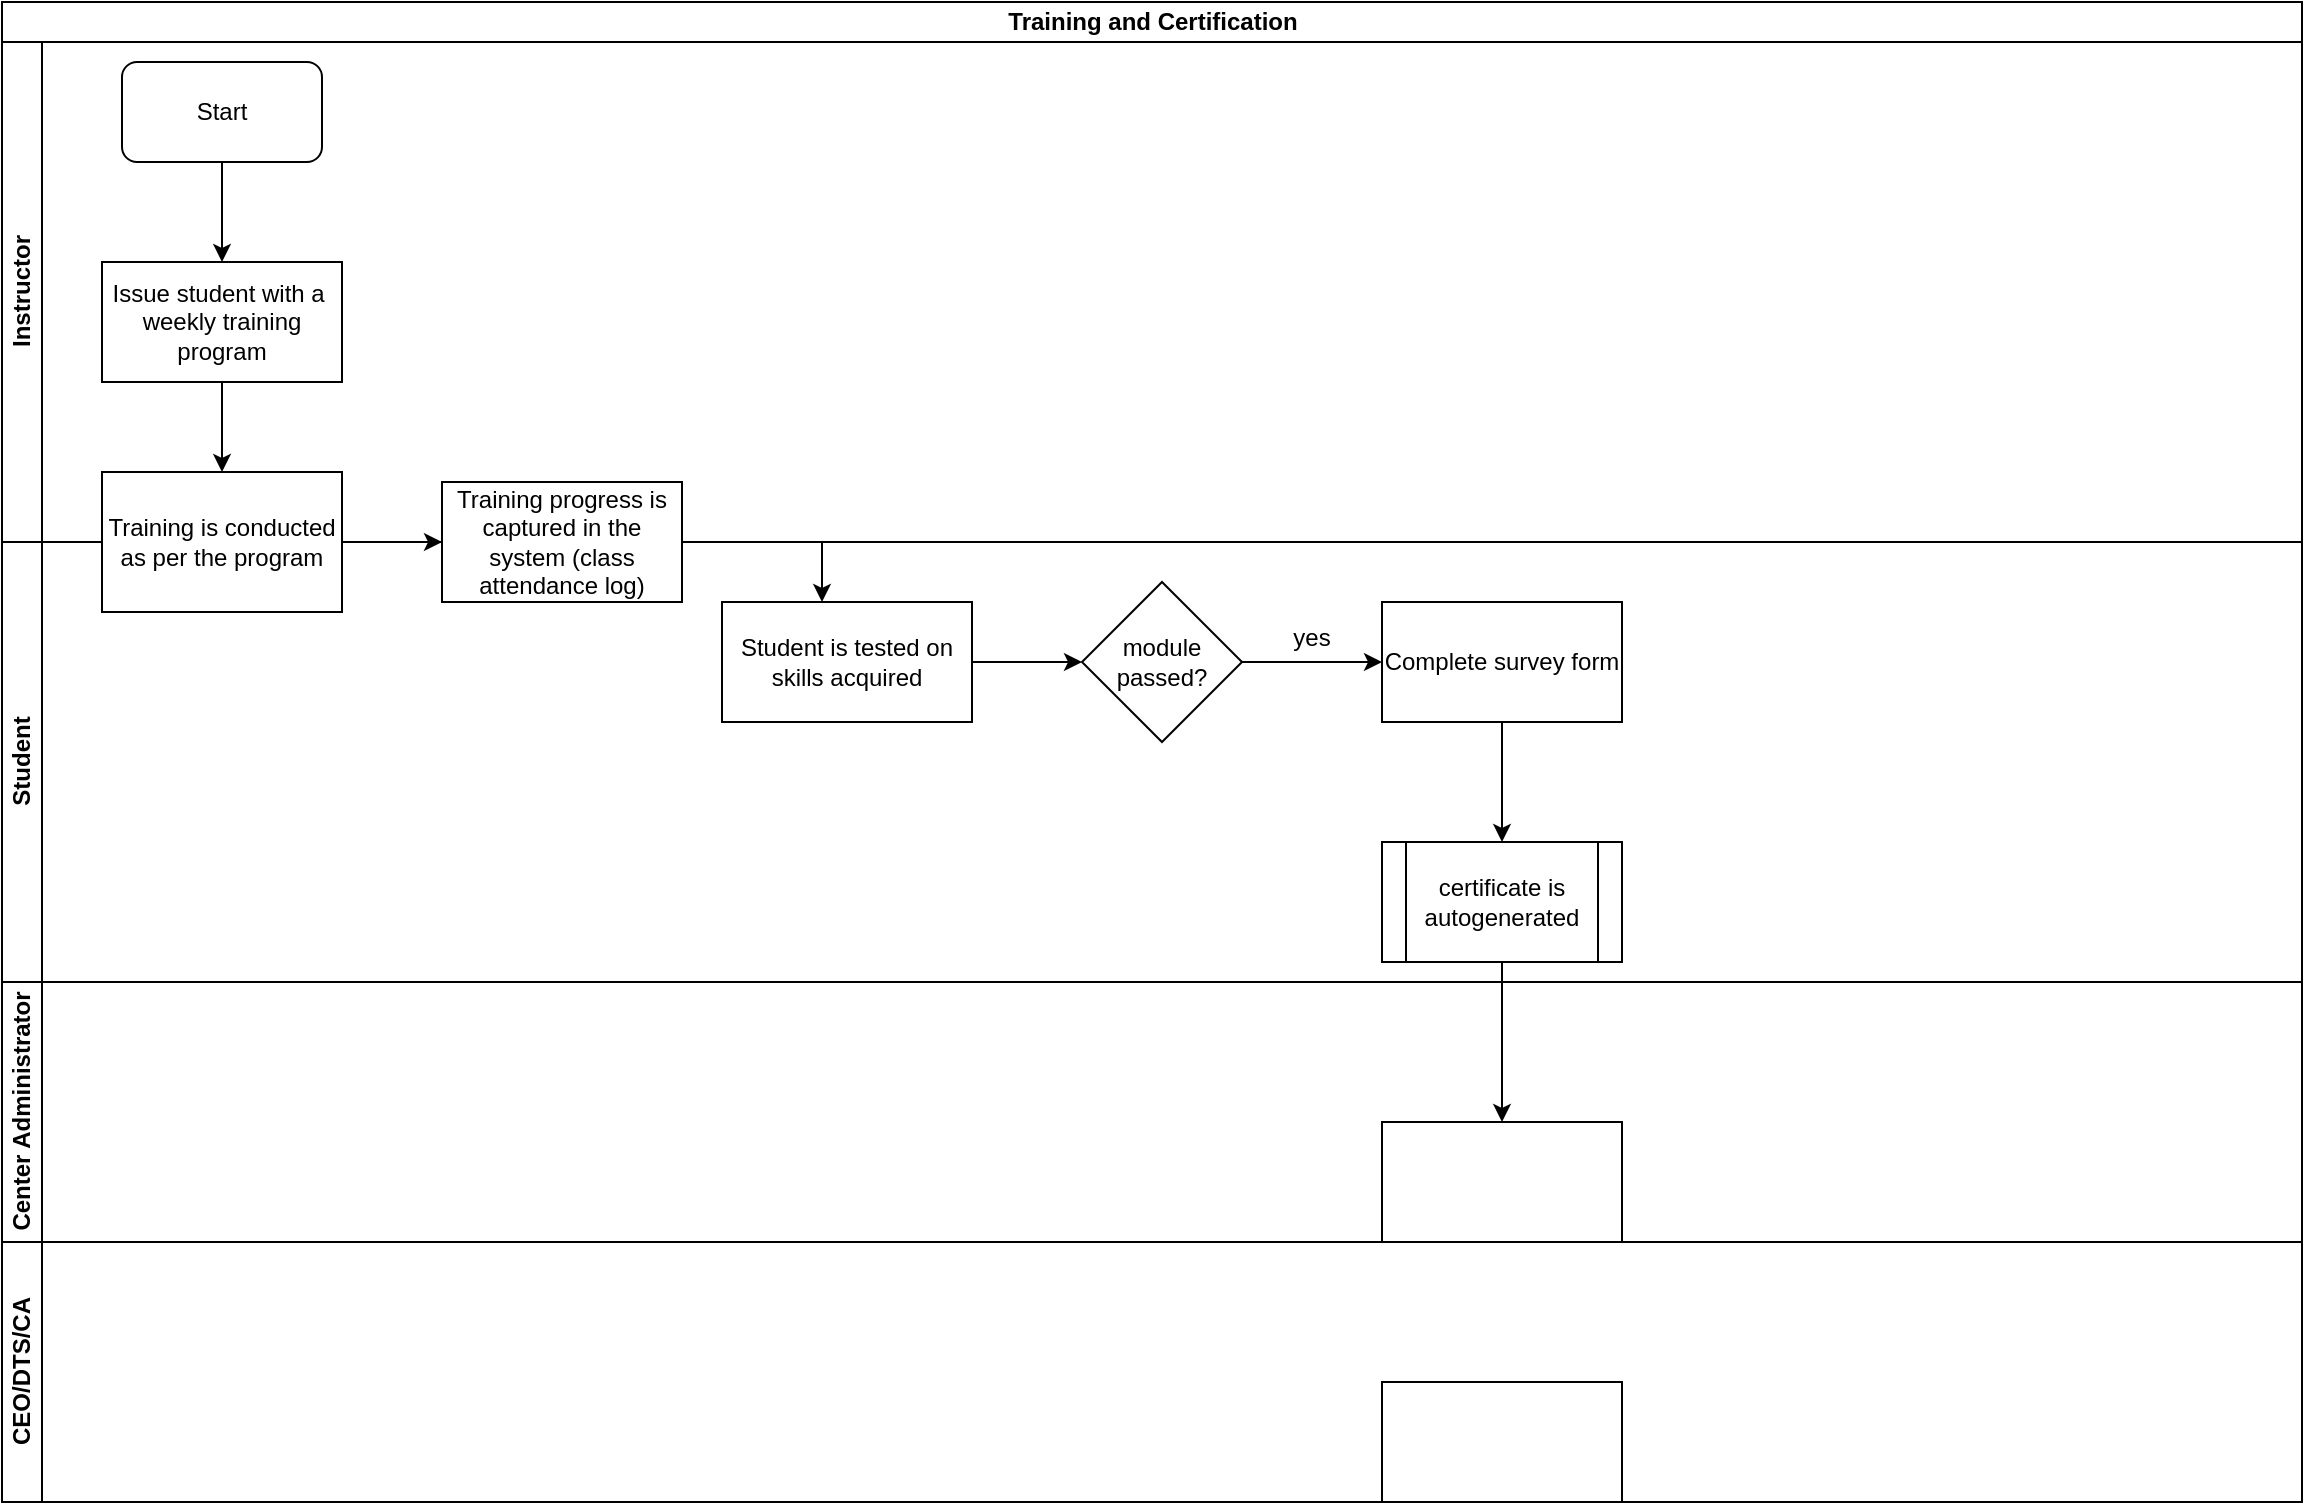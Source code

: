 <mxfile version="13.10.5" type="github">
  <diagram id="uGPZgziH7StoF2qraDm7" name="Page-1">
    <mxGraphModel dx="1038" dy="547" grid="1" gridSize="10" guides="1" tooltips="1" connect="1" arrows="1" fold="1" page="1" pageScale="1" pageWidth="1169" pageHeight="827" math="0" shadow="0">
      <root>
        <mxCell id="0" />
        <mxCell id="1" parent="0" />
        <mxCell id="TOX-AXd9uwdbG_oPJI73-1" value="Training and Certification" style="swimlane;html=1;childLayout=stackLayout;resizeParent=1;resizeParentMax=0;horizontal=1;startSize=20;horizontalStack=0;" vertex="1" parent="1">
          <mxGeometry x="10" y="10" width="1150" height="750" as="geometry" />
        </mxCell>
        <mxCell id="TOX-AXd9uwdbG_oPJI73-10" value="" style="edgeStyle=orthogonalEdgeStyle;rounded=0;orthogonalLoop=1;jettySize=auto;html=1;" edge="1" parent="TOX-AXd9uwdbG_oPJI73-1" source="TOX-AXd9uwdbG_oPJI73-8" target="TOX-AXd9uwdbG_oPJI73-9">
          <mxGeometry relative="1" as="geometry" />
        </mxCell>
        <mxCell id="TOX-AXd9uwdbG_oPJI73-2" value="Instructor" style="swimlane;html=1;startSize=20;horizontal=0;" vertex="1" parent="TOX-AXd9uwdbG_oPJI73-1">
          <mxGeometry y="20" width="1150" height="250" as="geometry" />
        </mxCell>
        <mxCell id="TOX-AXd9uwdbG_oPJI73-5" value="Start" style="rounded=1;whiteSpace=wrap;html=1;" vertex="1" parent="TOX-AXd9uwdbG_oPJI73-2">
          <mxGeometry x="60" y="10" width="100" height="50" as="geometry" />
        </mxCell>
        <mxCell id="TOX-AXd9uwdbG_oPJI73-8" value="Issue student with a&amp;nbsp; weekly training program" style="rounded=0;whiteSpace=wrap;html=1;" vertex="1" parent="TOX-AXd9uwdbG_oPJI73-2">
          <mxGeometry x="50" y="110" width="120" height="60" as="geometry" />
        </mxCell>
        <mxCell id="TOX-AXd9uwdbG_oPJI73-7" value="" style="edgeStyle=orthogonalEdgeStyle;rounded=0;orthogonalLoop=1;jettySize=auto;html=1;entryX=0.5;entryY=0;entryDx=0;entryDy=0;" edge="1" parent="TOX-AXd9uwdbG_oPJI73-2" source="TOX-AXd9uwdbG_oPJI73-5" target="TOX-AXd9uwdbG_oPJI73-8">
          <mxGeometry relative="1" as="geometry">
            <mxPoint x="110" y="135" as="targetPoint" />
          </mxGeometry>
        </mxCell>
        <mxCell id="TOX-AXd9uwdbG_oPJI73-3" value="Student" style="swimlane;html=1;startSize=20;horizontal=0;" vertex="1" parent="TOX-AXd9uwdbG_oPJI73-1">
          <mxGeometry y="270" width="1150" height="220" as="geometry" />
        </mxCell>
        <mxCell id="TOX-AXd9uwdbG_oPJI73-9" value="Training is conducted as per the program" style="whiteSpace=wrap;html=1;rounded=0;" vertex="1" parent="TOX-AXd9uwdbG_oPJI73-3">
          <mxGeometry x="50" y="-35" width="120" height="70" as="geometry" />
        </mxCell>
        <mxCell id="TOX-AXd9uwdbG_oPJI73-13" value="Student is tested on skills acquired" style="whiteSpace=wrap;html=1;rounded=0;" vertex="1" parent="TOX-AXd9uwdbG_oPJI73-3">
          <mxGeometry x="360" y="30" width="125" height="60" as="geometry" />
        </mxCell>
        <mxCell id="TOX-AXd9uwdbG_oPJI73-15" value="module passed?" style="rhombus;whiteSpace=wrap;html=1;rounded=0;" vertex="1" parent="TOX-AXd9uwdbG_oPJI73-3">
          <mxGeometry x="540" y="20" width="80" height="80" as="geometry" />
        </mxCell>
        <mxCell id="TOX-AXd9uwdbG_oPJI73-16" value="" style="edgeStyle=orthogonalEdgeStyle;rounded=0;orthogonalLoop=1;jettySize=auto;html=1;" edge="1" parent="TOX-AXd9uwdbG_oPJI73-3" source="TOX-AXd9uwdbG_oPJI73-13" target="TOX-AXd9uwdbG_oPJI73-15">
          <mxGeometry relative="1" as="geometry" />
        </mxCell>
        <mxCell id="TOX-AXd9uwdbG_oPJI73-19" value="yes" style="text;html=1;strokeColor=none;fillColor=none;align=center;verticalAlign=middle;whiteSpace=wrap;rounded=0;" vertex="1" parent="TOX-AXd9uwdbG_oPJI73-3">
          <mxGeometry x="635" y="38" width="40" height="20" as="geometry" />
        </mxCell>
        <mxCell id="TOX-AXd9uwdbG_oPJI73-17" value="Complete survey form" style="whiteSpace=wrap;html=1;rounded=0;" vertex="1" parent="TOX-AXd9uwdbG_oPJI73-3">
          <mxGeometry x="690" y="30" width="120" height="60" as="geometry" />
        </mxCell>
        <mxCell id="TOX-AXd9uwdbG_oPJI73-18" value="" style="edgeStyle=orthogonalEdgeStyle;rounded=0;orthogonalLoop=1;jettySize=auto;html=1;" edge="1" parent="TOX-AXd9uwdbG_oPJI73-3" source="TOX-AXd9uwdbG_oPJI73-15" target="TOX-AXd9uwdbG_oPJI73-17">
          <mxGeometry relative="1" as="geometry" />
        </mxCell>
        <mxCell id="TOX-AXd9uwdbG_oPJI73-21" value="" style="edgeStyle=orthogonalEdgeStyle;rounded=0;orthogonalLoop=1;jettySize=auto;html=1;entryX=0.5;entryY=0;entryDx=0;entryDy=0;" edge="1" parent="TOX-AXd9uwdbG_oPJI73-3" source="TOX-AXd9uwdbG_oPJI73-17" target="TOX-AXd9uwdbG_oPJI73-22">
          <mxGeometry relative="1" as="geometry">
            <mxPoint x="750" y="150" as="targetPoint" />
          </mxGeometry>
        </mxCell>
        <mxCell id="TOX-AXd9uwdbG_oPJI73-22" value="certificate is autogenerated" style="shape=process;whiteSpace=wrap;html=1;backgroundOutline=1;" vertex="1" parent="TOX-AXd9uwdbG_oPJI73-3">
          <mxGeometry x="690" y="150" width="120" height="60" as="geometry" />
        </mxCell>
        <mxCell id="TOX-AXd9uwdbG_oPJI73-4" value="Center Administrator" style="swimlane;html=1;startSize=20;horizontal=0;" vertex="1" parent="TOX-AXd9uwdbG_oPJI73-1">
          <mxGeometry y="490" width="1150" height="130" as="geometry" />
        </mxCell>
        <mxCell id="TOX-AXd9uwdbG_oPJI73-23" value="" style="whiteSpace=wrap;html=1;" vertex="1" parent="TOX-AXd9uwdbG_oPJI73-4">
          <mxGeometry x="690" y="70" width="120" height="60" as="geometry" />
        </mxCell>
        <mxCell id="TOX-AXd9uwdbG_oPJI73-24" value="" style="edgeStyle=orthogonalEdgeStyle;rounded=0;orthogonalLoop=1;jettySize=auto;html=1;" edge="1" parent="TOX-AXd9uwdbG_oPJI73-1" source="TOX-AXd9uwdbG_oPJI73-22" target="TOX-AXd9uwdbG_oPJI73-23">
          <mxGeometry relative="1" as="geometry" />
        </mxCell>
        <mxCell id="TOX-AXd9uwdbG_oPJI73-25" value="CEO/DTS/CA" style="swimlane;html=1;startSize=20;horizontal=0;" vertex="1" parent="TOX-AXd9uwdbG_oPJI73-1">
          <mxGeometry y="620" width="1150" height="130" as="geometry" />
        </mxCell>
        <mxCell id="TOX-AXd9uwdbG_oPJI73-26" value="" style="whiteSpace=wrap;html=1;" vertex="1" parent="TOX-AXd9uwdbG_oPJI73-25">
          <mxGeometry x="690" y="70" width="120" height="60" as="geometry" />
        </mxCell>
        <mxCell id="TOX-AXd9uwdbG_oPJI73-11" value="Training progress is captured in the system (class attendance log)" style="whiteSpace=wrap;html=1;rounded=0;" vertex="1" parent="1">
          <mxGeometry x="230" y="250" width="120" height="60" as="geometry" />
        </mxCell>
        <mxCell id="TOX-AXd9uwdbG_oPJI73-12" value="" style="edgeStyle=orthogonalEdgeStyle;rounded=0;orthogonalLoop=1;jettySize=auto;html=1;" edge="1" parent="1" source="TOX-AXd9uwdbG_oPJI73-9" target="TOX-AXd9uwdbG_oPJI73-11">
          <mxGeometry relative="1" as="geometry" />
        </mxCell>
        <mxCell id="TOX-AXd9uwdbG_oPJI73-14" value="" style="edgeStyle=orthogonalEdgeStyle;rounded=0;orthogonalLoop=1;jettySize=auto;html=1;exitX=1;exitY=0.5;exitDx=0;exitDy=0;" edge="1" parent="1" source="TOX-AXd9uwdbG_oPJI73-11" target="TOX-AXd9uwdbG_oPJI73-13">
          <mxGeometry relative="1" as="geometry">
            <mxPoint x="320" y="390" as="sourcePoint" />
            <Array as="points">
              <mxPoint x="420" y="280" />
              <mxPoint x="420" y="350" />
            </Array>
          </mxGeometry>
        </mxCell>
      </root>
    </mxGraphModel>
  </diagram>
</mxfile>
